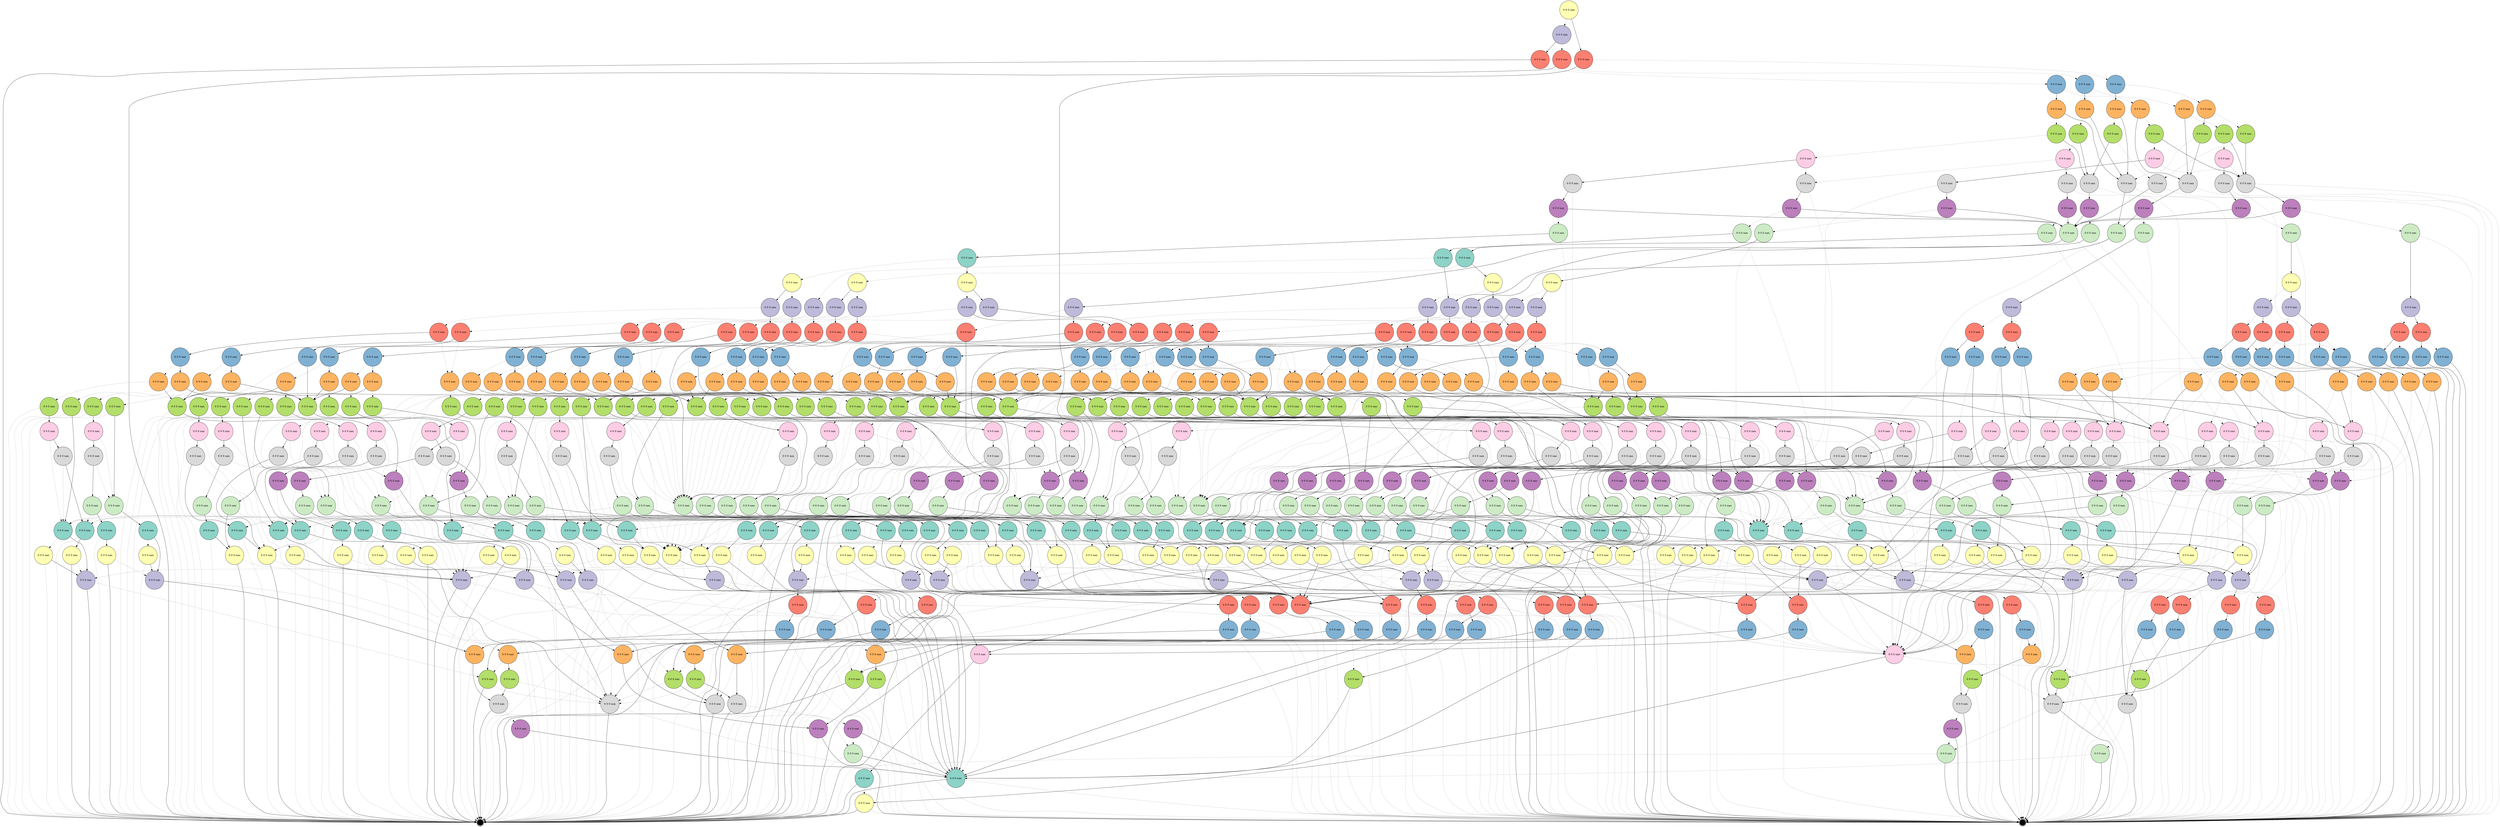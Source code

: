 digraph "" {
		node [colorscheme=set312,
		label="\N",
		shape=circle,
		style=filled
		];
{
graph [rank=same];
106524	[fillcolor=2, label="0 0 0 nan", rank=1];
}
{
graph [rank=same];
106523	[fillcolor=3, label="0 0 0 nan", rank=2];
}
{
graph [rank=same];
106230	[fillcolor=4, label="0 0 0 nan", rank=3];
105948	[fillcolor=4, label="0 0 0 nan", rank=3];
106522	[fillcolor=4, label="0 0 0 nan", rank=3];
}
{
graph [rank=same];
105947	[fillcolor=5, label="0 0 0 nan", rank=4];
106521	[fillcolor=5, label="0 0 0 nan", rank=4];
106229	[fillcolor=5, label="0 0 0 nan", rank=4];
}
{
graph [rank=same];
106177	[fillcolor=6, label="0 0 0 nan", rank=5];
106228	[fillcolor=6, label="0 0 0 nan", rank=5];
105946	[fillcolor=6, label="0 0 0 nan", rank=5];
106520	[fillcolor=6, label="0 0 0 nan", rank=5];
106457	[fillcolor=6, label="0 0 0 nan", rank=5];
105899	[fillcolor=6, label="0 0 0 nan", rank=5];
}
{
graph [rank=same];
105945	[fillcolor=7, label="0 0 0 nan", rank=6];
106519	[fillcolor=7, label="0 0 0 nan", rank=6];
105924	[fillcolor=7, label="0 0 0 nan", rank=6];
106227	[fillcolor=7, label="0 0 0 nan", rank=6];
106456	[fillcolor=7, label="0 0 0 nan", rank=6];
106176	[fillcolor=7, label="0 0 0 nan", rank=6];
105898	[fillcolor=7, label="0 0 0 nan", rank=6];
}
{
graph [rank=same];
106455	[fillcolor=8, label="0 0 0 nan", rank=7];
106175	[fillcolor=8, label="0 0 0 nan", rank=7];
106226	[fillcolor=8, label="0 0 0 nan", rank=7];
106518	[fillcolor=8, label="0 0 0 nan", rank=7];
}
{
graph [rank=same];
106165	[fillcolor=9, label="0 0 0 nan", rank=8];
106225	[fillcolor=9, label="0 0 0 nan", rank=8];
105923	[fillcolor=9, label="0 0 0 nan", rank=8];
105944	[fillcolor=9, label="0 0 0 nan", rank=8];
105896	[fillcolor=9, label="0 0 0 nan", rank=8];
106517	[fillcolor=9, label="0 0 0 nan", rank=8];
106454	[fillcolor=9, label="0 0 0 nan", rank=8];
105843	[fillcolor=9, label="0 0 0 nan", rank=8];
106174	[fillcolor=9, label="0 0 0 nan", rank=8];
105897	[fillcolor=9, label="0 0 0 nan", rank=8];
}
{
graph [rank=same];
106224	[fillcolor=10, label="0 0 0 nan", rank=9];
106453	[fillcolor=10, label="0 0 0 nan", rank=9];
105895	[fillcolor=10, label="0 0 0 nan", rank=9];
106516	[fillcolor=10, label="0 0 0 nan", rank=9];
105922	[fillcolor=10, label="0 0 0 nan", rank=9];
105943	[fillcolor=10, label="0 0 0 nan", rank=9];
106173	[fillcolor=10, label="0 0 0 nan", rank=9];
106164	[fillcolor=10, label="0 0 0 nan", rank=9];
}
{
graph [rank=same];
105842	[fillcolor=11, label="0 0 0 nan", rank=10];
106163	[fillcolor=11, label="0 0 0 nan", rank=10];
106452	[fillcolor=11, label="0 0 0 nan", rank=10];
105894	[fillcolor=11, label="0 0 0 nan", rank=10];
105921	[fillcolor=11, label="0 0 0 nan", rank=10];
106172	[fillcolor=11, label="0 0 0 nan", rank=10];
105942	[fillcolor=11, label="0 0 0 nan", rank=10];
106223	[fillcolor=11, label="0 0 0 nan", rank=10];
105855	[fillcolor=11, label="0 0 0 nan", rank=10];
106515	[fillcolor=11, label="0 0 0 nan", rank=10];
}
{
graph [rank=same];
106451	[fillcolor=1, label="0 0 0 nan", rank=11];
106162	[fillcolor=1, label="0 0 0 nan", rank=11];
106171	[fillcolor=1, label="0 0 0 nan", rank=11];
}
{
graph [rank=same];
106051	[fillcolor=2, label="0 0 0 nan", rank=12];
106450	[fillcolor=2, label="0 0 0 nan", rank=12];
106222	[fillcolor=2, label="0 0 0 nan", rank=12];
106514	[fillcolor=2, label="0 0 0 nan", rank=12];
106354	[fillcolor=2, label="0 0 0 nan", rank=12];
106161	[fillcolor=2, label="0 0 0 nan", rank=12];
}
{
graph [rank=same];
105920	[fillcolor=3, label="0 0 0 nan", rank=13];
106221	[fillcolor=3, label="0 0 0 nan", rank=13];
106011	[fillcolor=3, label="0 0 0 nan", rank=13];
106449	[fillcolor=3, label="0 0 0 nan", rank=13];
106353	[fillcolor=3, label="0 0 0 nan", rank=13];
106120	[fillcolor=3, label="0 0 0 nan", rank=13];
106309	[fillcolor=3, label="0 0 0 nan", rank=13];
106492	[fillcolor=3, label="0 0 0 nan", rank=13];
105941	[fillcolor=3, label="0 0 0 nan", rank=13];
106405	[fillcolor=3, label="0 0 0 nan", rank=13];
106160	[fillcolor=3, label="0 0 0 nan", rank=13];
106513	[fillcolor=3, label="0 0 0 nan", rank=13];
105854	[fillcolor=3, label="0 0 0 nan", rank=13];
105841	[fillcolor=3, label="0 0 0 nan", rank=13];
105893	[fillcolor=3, label="0 0 0 nan", rank=13];
106204	[fillcolor=3, label="0 0 0 nan", rank=13];
106050	[fillcolor=3, label="0 0 0 nan", rank=13];
106170	[fillcolor=3, label="0 0 0 nan", rank=13];
}
{
graph [rank=same];
106308	[fillcolor=4, label="0 0 0 nan", rank=14];
105839	[fillcolor=4, label="0 0 0 nan", rank=14];
105919	[fillcolor=4, label="0 0 0 nan", rank=14];
106104	[fillcolor=4, label="0 0 0 nan", rank=14];
106476	[fillcolor=4, label="0 0 0 nan", rank=14];
105840	[fillcolor=4, label="0 0 0 nan", rank=14];
106034	[fillcolor=4, label="0 0 0 nan", rank=14];
106192	[fillcolor=4, label="0 0 0 nan", rank=14];
105995	[fillcolor=4, label="0 0 0 nan", rank=14];
106167	[fillcolor=4, label="0 0 0 nan", rank=14];
105892	[fillcolor=4, label="0 0 0 nan", rank=14];
106352	[fillcolor=4, label="0 0 0 nan", rank=14];
106010	[fillcolor=4, label="0 0 0 nan", rank=14];
106391	[fillcolor=4, label="0 0 0 nan", rank=14];
106335	[fillcolor=4, label="0 0 0 nan", rank=14];
106289	[fillcolor=4, label="0 0 0 nan", rank=14];
106212	[fillcolor=4, label="0 0 0 nan", rank=14];
106491	[fillcolor=4, label="0 0 0 nan", rank=14];
106502	[fillcolor=4, label="0 0 0 nan", rank=14];
105940	[fillcolor=4, label="0 0 0 nan", rank=14];
106049	[fillcolor=4, label="0 0 0 nan", rank=14];
106512	[fillcolor=4, label="0 0 0 nan", rank=14];
106203	[fillcolor=4, label="0 0 0 nan", rank=14];
106220	[fillcolor=4, label="0 0 0 nan", rank=14];
106159	[fillcolor=4, label="0 0 0 nan", rank=14];
105912	[fillcolor=4, label="0 0 0 nan", rank=14];
105933	[fillcolor=4, label="0 0 0 nan", rank=14];
106431	[fillcolor=4, label="0 0 0 nan", rank=14];
106119	[fillcolor=4, label="0 0 0 nan", rank=14];
105853	[fillcolor=4, label="0 0 0 nan", rank=14];
106404	[fillcolor=4, label="0 0 0 nan", rank=14];
106144	[fillcolor=4, label="0 0 0 nan", rank=14];
106448	[fillcolor=4, label="0 0 0 nan", rank=14];
105852	[fillcolor=4, label="0 0 0 nan", rank=14];
106169	[fillcolor=4, label="0 0 0 nan", rank=14];
105881	[fillcolor=4, label="0 0 0 nan", rank=14];
}
{
graph [rank=same];
105970	[fillcolor=5, label="0 0 0 nan", rank=15];
106002	[fillcolor=5, label="0 0 0 nan", rank=15];
106400	[fillcolor=5, label="0 0 0 nan", rank=15];
106307	[fillcolor=5, label="0 0 0 nan", rank=15];
106511	[fillcolor=5, label="0 0 0 nan", rank=15];
106466	[fillcolor=5, label="0 0 0 nan", rank=15];
106166	[fillcolor=5, label="0 0 0 nan", rank=15];
106334	[fillcolor=5, label="0 0 0 nan", rank=15];
106191	[fillcolor=5, label="0 0 0 nan", rank=15];
106090	[fillcolor=5, label="0 0 0 nan", rank=15];
106211	[fillcolor=5, label="0 0 0 nan", rank=15];
106009	[fillcolor=5, label="0 0 0 nan", rank=15];
106298	[fillcolor=5, label="0 0 0 nan", rank=15];
106430	[fillcolor=5, label="0 0 0 nan", rank=15];
105905	[fillcolor=5, label="0 0 0 nan", rank=15];
106501	[fillcolor=5, label="0 0 0 nan", rank=15];
106351	[fillcolor=5, label="0 0 0 nan", rank=15];
106483	[fillcolor=5, label="0 0 0 nan", rank=15];
105994	[fillcolor=5, label="0 0 0 nan", rank=15];
106475	[fillcolor=5, label="0 0 0 nan", rank=15];
106197	[fillcolor=5, label="0 0 0 nan", rank=15];
105886	[fillcolor=5, label="0 0 0 nan", rank=15];
106033	[fillcolor=5, label="0 0 0 nan", rank=15];
106184	[fillcolor=5, label="0 0 0 nan", rank=15];
106288	[fillcolor=5, label="0 0 0 nan", rank=15];
105939	[fillcolor=5, label="0 0 0 nan", rank=15];
106143	[fillcolor=5, label="0 0 0 nan", rank=15];
105918	[fillcolor=5, label="0 0 0 nan", rank=15];
106258	[fillcolor=5, label="0 0 0 nan", rank=15];
106115	[fillcolor=5, label="0 0 0 nan", rank=15];
105911	[fillcolor=5, label="0 0 0 nan", rank=15];
106202	[fillcolor=5, label="0 0 0 nan", rank=15];
105880	[fillcolor=5, label="0 0 0 nan", rank=15];
105870	[fillcolor=5, label="0 0 0 nan", rank=15];
105891	[fillcolor=5, label="0 0 0 nan", rank=15];
105915	[fillcolor=5, label="0 0 0 nan", rank=15];
105928	[fillcolor=5, label="0 0 0 nan", rank=15];
106158	[fillcolor=5, label="0 0 0 nan", rank=15];
106490	[fillcolor=5, label="0 0 0 nan", rank=15];
106168	[fillcolor=5, label="0 0 0 nan", rank=15];
105936	[fillcolor=5, label="0 0 0 nan", rank=15];
106219	[fillcolor=5, label="0 0 0 nan", rank=15];
106382	[fillcolor=5, label="0 0 0 nan", rank=15];
105932	[fillcolor=5, label="0 0 0 nan", rank=15];
106048	[fillcolor=5, label="0 0 0 nan", rank=15];
106447	[fillcolor=5, label="0 0 0 nan", rank=15];
}
{
graph [rank=same];
106489	[fillcolor=6, label="0 0 0 nan", rank=16];
106301	[fillcolor=6, label="0 0 0 nan", rank=16];
106210	[fillcolor=6, label="0 0 0 nan", rank=16];
106206	[fillcolor=6, label="0 0 0 nan", rank=16];
106196	[fillcolor=6, label="0 0 0 nan", rank=16];
106371	[fillcolor=6, label="0 0 0 nan", rank=16];
106469	[fillcolor=6, label="0 0 0 nan", rank=16];
106465	[fillcolor=6, label="0 0 0 nan", rank=16];
106008	[fillcolor=6, label="0 0 0 nan", rank=16];
106157	[fillcolor=6, label="0 0 0 nan", rank=16];
106135	[fillcolor=6, label="0 0 0 nan", rank=16];
105984	[fillcolor=6, label="0 0 0 nan", rank=16];
106190	[fillcolor=6, label="0 0 0 nan", rank=16];
106150	[fillcolor=6, label="0 0 0 nan", rank=16];
106183	[fillcolor=6, label="0 0 0 nan", rank=16];
106500	[fillcolor=6, label="0 0 0 nan", rank=16];
106198	[fillcolor=6, label="0 0 0 nan", rank=16];
106394	[fillcolor=6, label="0 0 0 nan", rank=16];
106460	[fillcolor=6, label="0 0 0 nan", rank=16];
106403	[fillcolor=6, label="0 0 0 nan", rank=16];
106004	[fillcolor=6, label="0 0 0 nan", rank=16];
106193	[fillcolor=6, label="0 0 0 nan", rank=16];
106001	[fillcolor=6, label="0 0 0 nan", rank=16];
106495	[fillcolor=6, label="0 0 0 nan", rank=16];
106214	[fillcolor=6, label="0 0 0 nan", rank=16];
106505	[fillcolor=6, label="0 0 0 nan", rank=16];
106201	[fillcolor=6, label="0 0 0 nan", rank=16];
106114	[fillcolor=6, label="0 0 0 nan", rank=16];
105969	[fillcolor=6, label="0 0 0 nan", rank=16];
106381	[fillcolor=6, label="0 0 0 nan", rank=16];
106142	[fillcolor=6, label="0 0 0 nan", rank=16];
106040	[fillcolor=6, label="0 0 0 nan", rank=16];
106482	[fillcolor=6, label="0 0 0 nan", rank=16];
106089	[fillcolor=6, label="0 0 0 nan", rank=16];
106277	[fillcolor=6, label="0 0 0 nan", rank=16];
106333	[fillcolor=6, label="0 0 0 nan", rank=16];
106247	[fillcolor=6, label="0 0 0 nan", rank=16];
106186	[fillcolor=6, label="0 0 0 nan", rank=16];
106032	[fillcolor=6, label="0 0 0 nan", rank=16];
106292	[fillcolor=6, label="0 0 0 nan", rank=16];
106025	[fillcolor=6, label="0 0 0 nan", rank=16];
106107	[fillcolor=6, label="0 0 0 nan", rank=16];
106438	[fillcolor=6, label="0 0 0 nan", rank=16];
106257	[fillcolor=6, label="0 0 0 nan", rank=16];
106421	[fillcolor=6, label="0 0 0 nan", rank=16];
106325	[fillcolor=6, label="0 0 0 nan", rank=16];
106047	[fillcolor=6, label="0 0 0 nan", rank=16];
106287	[fillcolor=6, label="0 0 0 nan", rank=16];
106297	[fillcolor=6, label="0 0 0 nan", rank=16];
106179	[fillcolor=6, label="0 0 0 nan", rank=16];
106399	[fillcolor=6, label="0 0 0 nan", rank=16];
106429	[fillcolor=6, label="0 0 0 nan", rank=16];
105997	[fillcolor=6, label="0 0 0 nan", rank=16];
106350	[fillcolor=6, label="0 0 0 nan", rank=16];
106103	[fillcolor=6, label="0 0 0 nan", rank=16];
106474	[fillcolor=6, label="0 0 0 nan", rank=16];
106306	[fillcolor=6, label="0 0 0 nan", rank=16];
106510	[fillcolor=6, label="0 0 0 nan", rank=16];
105993	[fillcolor=6, label="0 0 0 nan", rank=16];
106118	[fillcolor=6, label="0 0 0 nan", rank=16];
105960	[fillcolor=6, label="0 0 0 nan", rank=16];
106072	[fillcolor=6, label="0 0 0 nan", rank=16];
106342	[fillcolor=6, label="0 0 0 nan", rank=16];
106218	[fillcolor=6, label="0 0 0 nan", rank=16];
106390	[fillcolor=6, label="0 0 0 nan", rank=16];
106485	[fillcolor=6, label="0 0 0 nan", rank=16];
106446	[fillcolor=6, label="0 0 0 nan", rank=16];
106478	[fillcolor=6, label="0 0 0 nan", rank=16];
}
{
graph [rank=same];
106305	[fillcolor=7, label="0 0 0 nan", rank=17];
105871	[fillcolor=7, label="0 0 0 nan", rank=17];
106141	[fillcolor=7, label="0 0 0 nan", rank=17];
106117	[fillcolor=7, label="0 0 0 nan", rank=17];
106246	[fillcolor=7, label="0 0 0 nan", rank=17];
105968	[fillcolor=7, label="0 0 0 nan", rank=17];
106256	[fillcolor=7, label="0 0 0 nan", rank=17];
106156	[fillcolor=7, label="0 0 0 nan", rank=17];
105869	[fillcolor=7, label="0 0 0 nan", rank=17];
106389	[fillcolor=7, label="0 0 0 nan", rank=17];
106437	[fillcolor=7, label="0 0 0 nan", rank=17];
106102	[fillcolor=7, label="0 0 0 nan", rank=17];
106276	[fillcolor=7, label="0 0 0 nan", rank=17];
105959	[fillcolor=7, label="0 0 0 nan", rank=17];
105882	[fillcolor=7, label="0 0 0 nan", rank=17];
106110	[fillcolor=7, label="0 0 0 nan", rank=17];
106428	[fillcolor=7, label="0 0 0 nan", rank=17];
106349	[fillcolor=7, label="0 0 0 nan", rank=17];
106393	[fillcolor=7, label="0 0 0 nan", rank=17];
106039	[fillcolor=7, label="0 0 0 nan", rank=17];
105887	[fillcolor=7, label="0 0 0 nan", rank=17];
106291	[fillcolor=7, label="0 0 0 nan", rank=17];
106324	[fillcolor=7, label="0 0 0 nan", rank=17];
106332	[fillcolor=7, label="0 0 0 nan", rank=17];
106113	[fillcolor=7, label="0 0 0 nan", rank=17];
106071	[fillcolor=7, label="0 0 0 nan", rank=17];
106370	[fillcolor=7, label="0 0 0 nan", rank=17];
105983	[fillcolor=7, label="0 0 0 nan", rank=17];
106080	[fillcolor=7, label="0 0 0 nan", rank=17];
106445	[fillcolor=7, label="0 0 0 nan", rank=17];
106116	[fillcolor=7, label="0 0 0 nan", rank=17];
105885	[fillcolor=7, label="0 0 0 nan", rank=17];
106300	[fillcolor=7, label="0 0 0 nan", rank=17];
105879	[fillcolor=7, label="0 0 0 nan", rank=17];
106003	[fillcolor=7, label="0 0 0 nan", rank=17];
105992	[fillcolor=7, label="0 0 0 nan", rank=17];
105996	[fillcolor=7, label="0 0 0 nan", rank=17];
106402	[fillcolor=7, label="0 0 0 nan", rank=17];
106296	[fillcolor=7, label="0 0 0 nan", rank=17];
106398	[fillcolor=7, label="0 0 0 nan", rank=17];
106060	[fillcolor=7, label="0 0 0 nan", rank=17];
106134	[fillcolor=7, label="0 0 0 nan", rank=17];
106380	[fillcolor=7, label="0 0 0 nan", rank=17];
106007	[fillcolor=7, label="0 0 0 nan", rank=17];
106096	[fillcolor=7, label="0 0 0 nan", rank=17];
106149	[fillcolor=7, label="0 0 0 nan", rank=17];
106088	[fillcolor=7, label="0 0 0 nan", rank=17];
105861	[fillcolor=7, label="0 0 0 nan", rank=17];
106286	[fillcolor=7, label="0 0 0 nan", rank=17];
106000	[fillcolor=7, label="0 0 0 nan", rank=17];
105890	[fillcolor=7, label="0 0 0 nan", rank=17];
106105	[fillcolor=7, label="0 0 0 nan", rank=17];
106420	[fillcolor=7, label="0 0 0 nan", rank=17];
106106	[fillcolor=7, label="0 0 0 nan", rank=17];
106046	[fillcolor=7, label="0 0 0 nan", rank=17];
106341	[fillcolor=7, label="0 0 0 nan", rank=17];
106024	[fillcolor=7, label="0 0 0 nan", rank=17];
106031	[fillcolor=7, label="0 0 0 nan", rank=17];
}
{
graph [rank=same];
106444	[fillcolor=8, label="0 0 0 nan", rank=18];
105914	[fillcolor=8, label="0 0 0 nan", rank=18];
105868	[fillcolor=8, label="0 0 0 nan", rank=18];
106427	[fillcolor=8, label="0 0 0 nan", rank=18];
105991	[fillcolor=8, label="0 0 0 nan", rank=18];
105904	[fillcolor=8, label="0 0 0 nan", rank=18];
106079	[fillcolor=8, label="0 0 0 nan", rank=18];
106464	[fillcolor=8, label="0 0 0 nan", rank=18];
106499	[fillcolor=8, label="0 0 0 nan", rank=18];
106189	[fillcolor=8, label="0 0 0 nan", rank=18];
106155	[fillcolor=8, label="0 0 0 nan", rank=18];
106209	[fillcolor=8, label="0 0 0 nan", rank=18];
106006	[fillcolor=8, label="0 0 0 nan", rank=18];
106087	[fillcolor=8, label="0 0 0 nan", rank=18];
106255	[fillcolor=8, label="0 0 0 nan", rank=18];
106304	[fillcolor=8, label="0 0 0 nan", rank=18];
105967	[fillcolor=8, label="0 0 0 nan", rank=18];
106285	[fillcolor=8, label="0 0 0 nan", rank=18];
106109	[fillcolor=8, label="0 0 0 nan", rank=18];
105927	[fillcolor=8, label="0 0 0 nan", rank=18];
106488	[fillcolor=8, label="0 0 0 nan", rank=18];
105878	[fillcolor=8, label="0 0 0 nan", rank=18];
106182	[fillcolor=8, label="0 0 0 nan", rank=18];
105884	[fillcolor=8, label="0 0 0 nan", rank=18];
106331	[fillcolor=8, label="0 0 0 nan", rank=18];
106140	[fillcolor=8, label="0 0 0 nan", rank=18];
106379	[fillcolor=8, label="0 0 0 nan", rank=18];
106112	[fillcolor=8, label="0 0 0 nan", rank=18];
105931	[fillcolor=8, label="0 0 0 nan", rank=18];
105935	[fillcolor=8, label="0 0 0 nan", rank=18];
106217	[fillcolor=8, label="0 0 0 nan", rank=18];
106481	[fillcolor=8, label="0 0 0 nan", rank=18];
106195	[fillcolor=8, label="0 0 0 nan", rank=18];
106397	[fillcolor=8, label="0 0 0 nan", rank=18];
105999	[fillcolor=8, label="0 0 0 nan", rank=18];
106348	[fillcolor=8, label="0 0 0 nan", rank=18];
106473	[fillcolor=8, label="0 0 0 nan", rank=18];
106509	[fillcolor=8, label="0 0 0 nan", rank=18];
105917	[fillcolor=8, label="0 0 0 nan", rank=18];
106030	[fillcolor=8, label="0 0 0 nan", rank=18];
105938	[fillcolor=8, label="0 0 0 nan", rank=18];
106295	[fillcolor=8, label="0 0 0 nan", rank=18];
106200	[fillcolor=8, label="0 0 0 nan", rank=18];
105889	[fillcolor=8, label="0 0 0 nan", rank=18];
105910	[fillcolor=8, label="0 0 0 nan", rank=18];
106045	[fillcolor=8, label="0 0 0 nan", rank=18];
}
{
graph [rank=same];
106498	[fillcolor=9, label="0 0 0 nan", rank=19];
106005	[fillcolor=9, label="0 0 0 nan", rank=19];
106208	[fillcolor=9, label="0 0 0 nan", rank=19];
105916	[fillcolor=9, label="0 0 0 nan", rank=19];
106188	[fillcolor=9, label="0 0 0 nan", rank=19];
106029	[fillcolor=9, label="0 0 0 nan", rank=19];
105998	[fillcolor=9, label="0 0 0 nan", rank=19];
106472	[fillcolor=9, label="0 0 0 nan", rank=19];
106463	[fillcolor=9, label="0 0 0 nan", rank=19];
106216	[fillcolor=9, label="0 0 0 nan", rank=19];
106284	[fillcolor=9, label="0 0 0 nan", rank=19];
105903	[fillcolor=9, label="0 0 0 nan", rank=19];
106396	[fillcolor=9, label="0 0 0 nan", rank=19];
105934	[fillcolor=9, label="0 0 0 nan", rank=19];
106487	[fillcolor=9, label="0 0 0 nan", rank=19];
105909	[fillcolor=9, label="0 0 0 nan", rank=19];
106108	[fillcolor=9, label="0 0 0 nan", rank=19];
105966	[fillcolor=9, label="0 0 0 nan", rank=19];
106508	[fillcolor=9, label="0 0 0 nan", rank=19];
106139	[fillcolor=9, label="0 0 0 nan", rank=19];
105883	[fillcolor=9, label="0 0 0 nan", rank=19];
105937	[fillcolor=9, label="0 0 0 nan", rank=19];
106330	[fillcolor=9, label="0 0 0 nan", rank=19];
106078	[fillcolor=9, label="0 0 0 nan", rank=19];
106378	[fillcolor=9, label="0 0 0 nan", rank=19];
106426	[fillcolor=9, label="0 0 0 nan", rank=19];
106303	[fillcolor=9, label="0 0 0 nan", rank=19];
106254	[fillcolor=9, label="0 0 0 nan", rank=19];
106044	[fillcolor=9, label="0 0 0 nan", rank=19];
105930	[fillcolor=9, label="0 0 0 nan", rank=19];
106086	[fillcolor=9, label="0 0 0 nan", rank=19];
105913	[fillcolor=9, label="0 0 0 nan", rank=19];
106181	[fillcolor=9, label="0 0 0 nan", rank=19];
106111	[fillcolor=9, label="0 0 0 nan", rank=19];
105990	[fillcolor=9, label="0 0 0 nan", rank=19];
106443	[fillcolor=9, label="0 0 0 nan", rank=19];
106194	[fillcolor=9, label="0 0 0 nan", rank=19];
106294	[fillcolor=9, label="0 0 0 nan", rank=19];
105877	[fillcolor=9, label="0 0 0 nan", rank=19];
106154	[fillcolor=9, label="0 0 0 nan", rank=19];
105888	[fillcolor=9, label="0 0 0 nan", rank=19];
105867	[fillcolor=9, label="0 0 0 nan", rank=19];
106480	[fillcolor=9, label="0 0 0 nan", rank=19];
105926	[fillcolor=9, label="0 0 0 nan", rank=19];
106347	[fillcolor=9, label="0 0 0 nan", rank=19];
106199	[fillcolor=9, label="0 0 0 nan", rank=19];
}
{
graph [rank=same];
106275	[fillcolor=10, label="0 0 0 nan", rank=20];
106369	[fillcolor=10, label="0 0 0 nan", rank=20];
106497	[fillcolor=10, label="0 0 0 nan", rank=20];
106302	[fillcolor=10, label="0 0 0 nan", rank=20];
106468	[fillcolor=10, label="0 0 0 nan", rank=20];
106442	[fillcolor=10, label="0 0 0 nan", rank=20];
106459	[fillcolor=10, label="0 0 0 nan", rank=20];
106329	[fillcolor=10, label="0 0 0 nan", rank=20];
106245	[fillcolor=10, label="0 0 0 nan", rank=20];
106283	[fillcolor=10, label="0 0 0 nan", rank=20];
106479	[fillcolor=10, label="0 0 0 nan", rank=20];
106486	[fillcolor=10, label="0 0 0 nan", rank=20];
106425	[fillcolor=10, label="0 0 0 nan", rank=20];
106462	[fillcolor=10, label="0 0 0 nan", rank=20];
106346	[fillcolor=10, label="0 0 0 nan", rank=20];
106471	[fillcolor=10, label="0 0 0 nan", rank=20];
106323	[fillcolor=10, label="0 0 0 nan", rank=20];
106388	[fillcolor=10, label="0 0 0 nan", rank=20];
106293	[fillcolor=10, label="0 0 0 nan", rank=20];
106419	[fillcolor=10, label="0 0 0 nan", rank=20];
106377	[fillcolor=10, label="0 0 0 nan", rank=20];
106392	[fillcolor=10, label="0 0 0 nan", rank=20];
106395	[fillcolor=10, label="0 0 0 nan", rank=20];
106494	[fillcolor=10, label="0 0 0 nan", rank=20];
106340	[fillcolor=10, label="0 0 0 nan", rank=20];
106477	[fillcolor=10, label="0 0 0 nan", rank=20];
106290	[fillcolor=10, label="0 0 0 nan", rank=20];
106436	[fillcolor=10, label="0 0 0 nan", rank=20];
106401	[fillcolor=10, label="0 0 0 nan", rank=20];
106253	[fillcolor=10, label="0 0 0 nan", rank=20];
106507	[fillcolor=10, label="0 0 0 nan", rank=20];
106484	[fillcolor=10, label="0 0 0 nan", rank=20];
106504	[fillcolor=10, label="0 0 0 nan", rank=20];
106299	[fillcolor=10, label="0 0 0 nan", rank=20];
}
{
graph [rank=same];
106077	[fillcolor=11, label="0 0 0 nan", rank=21];
106138	[fillcolor=11, label="0 0 0 nan", rank=21];
106274	[fillcolor=11, label="0 0 0 nan", rank=21];
106470	[fillcolor=11, label="0 0 0 nan", rank=21];
105908	[fillcolor=11, label="0 0 0 nan", rank=21];
106282	[fillcolor=11, label="0 0 0 nan", rank=21];
106205	[fillcolor=11, label="0 0 0 nan", rank=21];
105830	[fillcolor=11, label="0 0 0 nan", rank=21];
106187	[fillcolor=11, label="0 0 0 nan", rank=21];
106028	[fillcolor=11, label="0 0 0 nan", rank=21];
106215	[fillcolor=11, label="0 0 0 nan", rank=21];
105876	[fillcolor=11, label="0 0 0 nan", rank=21];
106244	[fillcolor=11, label="0 0 0 nan", rank=21];
105860	[fillcolor=11, label="0 0 0 nan", rank=21];
105902	[fillcolor=11, label="0 0 0 nan", rank=21];
106506	[fillcolor=11, label="0 0 0 nan", rank=21];
106148	[fillcolor=11, label="0 0 0 nan", rank=21];
105838	[fillcolor=11, label="0 0 0 nan", rank=21];
106252	[fillcolor=11, label="0 0 0 nan", rank=21];
106085	[fillcolor=11, label="0 0 0 nan", rank=21];
106095	[fillcolor=11, label="0 0 0 nan", rank=21];
106424	[fillcolor=11, label="0 0 0 nan", rank=21];
105866	[fillcolor=11, label="0 0 0 nan", rank=21];
106038	[fillcolor=11, label="0 0 0 nan", rank=21];
106322	[fillcolor=11, label="0 0 0 nan", rank=21];
106387	[fillcolor=11, label="0 0 0 nan", rank=21];
106339	[fillcolor=11, label="0 0 0 nan", rank=21];
106493	[fillcolor=11, label="0 0 0 nan", rank=21];
105989	[fillcolor=11, label="0 0 0 nan", rank=21];
106458	[fillcolor=11, label="0 0 0 nan", rank=21];
106070	[fillcolor=11, label="0 0 0 nan", rank=21];
106043	[fillcolor=11, label="0 0 0 nan", rank=21];
106503	[fillcolor=11, label="0 0 0 nan", rank=21];
105925	[fillcolor=11, label="0 0 0 nan", rank=21];
106059	[fillcolor=11, label="0 0 0 nan", rank=21];
106180	[fillcolor=11, label="0 0 0 nan", rank=21];
106133	[fillcolor=11, label="0 0 0 nan", rank=21];
106345	[fillcolor=11, label="0 0 0 nan", rank=21];
106441	[fillcolor=11, label="0 0 0 nan", rank=21];
106178	[fillcolor=11, label="0 0 0 nan", rank=21];
105958	[fillcolor=11, label="0 0 0 nan", rank=21];
106207	[fillcolor=11, label="0 0 0 nan", rank=21];
105929	[fillcolor=11, label="0 0 0 nan", rank=21];
106467	[fillcolor=11, label="0 0 0 nan", rank=21];
105851	[fillcolor=11, label="0 0 0 nan", rank=21];
106461	[fillcolor=11, label="0 0 0 nan", rank=21];
105982	[fillcolor=11, label="0 0 0 nan", rank=21];
106101	[fillcolor=11, label="0 0 0 nan", rank=21];
106376	[fillcolor=11, label="0 0 0 nan", rank=21];
106213	[fillcolor=11, label="0 0 0 nan", rank=21];
106418	[fillcolor=11, label="0 0 0 nan", rank=21];
106368	[fillcolor=11, label="0 0 0 nan", rank=21];
105846	[fillcolor=11, label="0 0 0 nan", rank=21];
106328	[fillcolor=11, label="0 0 0 nan", rank=21];
106496	[fillcolor=11, label="0 0 0 nan", rank=21];
106435	[fillcolor=11, label="0 0 0 nan", rank=21];
106153	[fillcolor=11, label="0 0 0 nan", rank=21];
105965	[fillcolor=11, label="0 0 0 nan", rank=21];
106023	[fillcolor=11, label="0 0 0 nan", rank=21];
106185	[fillcolor=11, label="0 0 0 nan", rank=21];
}
{
graph [rank=same];
106056	[fillcolor=1, label="0 0 0 nan", rank=22];
106251	[fillcolor=1, label="0 0 0 nan", rank=22];
106100	[fillcolor=1, label="0 0 0 nan", rank=22];
106132	[fillcolor=1, label="0 0 0 nan", rank=22];
106027	[fillcolor=1, label="0 0 0 nan", rank=22];
106375	[fillcolor=1, label="0 0 0 nan", rank=22];
106076	[fillcolor=1, label="0 0 0 nan", rank=22];
106147	[fillcolor=1, label="0 0 0 nan", rank=22];
106423	[fillcolor=1, label="0 0 0 nan", rank=22];
105986	[fillcolor=1, label="0 0 0 nan", rank=22];
106069	[fillcolor=1, label="0 0 0 nan", rank=22];
105988	[fillcolor=1, label="0 0 0 nan", rank=22];
105977	[fillcolor=1, label="0 0 0 nan", rank=22];
106440	[fillcolor=1, label="0 0 0 nan", rank=22];
106042	[fillcolor=1, label="0 0 0 nan", rank=22];
106058	[fillcolor=1, label="0 0 0 nan", rank=22];
105981	[fillcolor=1, label="0 0 0 nan", rank=22];
105857	[fillcolor=1, label="0 0 0 nan", rank=22];
105875	[fillcolor=1, label="0 0 0 nan", rank=22];
106364	[fillcolor=1, label="0 0 0 nan", rank=22];
106152	[fillcolor=1, label="0 0 0 nan", rank=22];
106417	[fillcolor=1, label="0 0 0 nan", rank=22];
105954	[fillcolor=1, label="0 0 0 nan", rank=22];
105957	[fillcolor=1, label="0 0 0 nan", rank=22];
106098	[fillcolor=1, label="0 0 0 nan", rank=22];
106240	[fillcolor=1, label="0 0 0 nan", rank=22];
106084	[fillcolor=1, label="0 0 0 nan", rank=22];
106074	[fillcolor=1, label="0 0 0 nan", rank=22];
106243	[fillcolor=1, label="0 0 0 nan", rank=22];
106092	[fillcolor=1, label="0 0 0 nan", rank=22];
105962	[fillcolor=1, label="0 0 0 nan", rank=22];
106384	[fillcolor=1, label="0 0 0 nan", rank=22];
106022	[fillcolor=1, label="0 0 0 nan", rank=22];
105873	[fillcolor=1, label="0 0 0 nan", rank=22];
106367	[fillcolor=1, label="0 0 0 nan", rank=22];
106327	[fillcolor=1, label="0 0 0 nan", rank=22];
106373	[fillcolor=1, label="0 0 0 nan", rank=22];
106082	[fillcolor=1, label="0 0 0 nan", rank=22];
105859	[fillcolor=1, label="0 0 0 nan", rank=22];
106281	[fillcolor=1, label="0 0 0 nan", rank=22];
106137	[fillcolor=1, label="0 0 0 nan", rank=22];
106279	[fillcolor=1, label="0 0 0 nan", rank=22];
106066	[fillcolor=1, label="0 0 0 nan", rank=22];
106269	[fillcolor=1, label="0 0 0 nan", rank=22];
106249	[fillcolor=1, label="0 0 0 nan", rank=22];
106338	[fillcolor=1, label="0 0 0 nan", rank=22];
106094	[fillcolor=1, label="0 0 0 nan", rank=22];
106434	[fillcolor=1, label="0 0 0 nan", rank=22];
106344	[fillcolor=1, label="0 0 0 nan", rank=22];
105863	[fillcolor=1, label="0 0 0 nan", rank=22];
105865	[fillcolor=1, label="0 0 0 nan", rank=22];
105964	[fillcolor=1, label="0 0 0 nan", rank=22];
106386	[fillcolor=1, label="0 0 0 nan", rank=22];
106273	[fillcolor=1, label="0 0 0 nan", rank=22];
106321	[fillcolor=1, label="0 0 0 nan", rank=22];
106037	[fillcolor=1, label="0 0 0 nan", rank=22];
}
{
graph [rank=same];
106272	[fillcolor=2, label="0 0 0 nan", rank=23];
106374	[fillcolor=2, label="0 0 0 nan", rank=23];
106073	[fillcolor=2, label="0 0 0 nan", rank=23];
106385	[fillcolor=2, label="0 0 0 nan", rank=23];
105836	[fillcolor=2, label="0 0 0 nan", rank=23];
106267	[fillcolor=2, label="0 0 0 nan", rank=23];
105906	[fillcolor=2, label="0 0 0 nan", rank=23];
106093	[fillcolor=2, label="0 0 0 nan", rank=23];
105961	[fillcolor=2, label="0 0 0 nan", rank=23];
106026	[fillcolor=2, label="0 0 0 nan", rank=23];
106041	[fillcolor=2, label="0 0 0 nan", rank=23];
106343	[fillcolor=2, label="0 0 0 nan", rank=23];
105900	[fillcolor=2, label="0 0 0 nan", rank=23];
106366	[fillcolor=2, label="0 0 0 nan", rank=23];
106248	[fillcolor=2, label="0 0 0 nan", rank=23];
105858	[fillcolor=2, label="0 0 0 nan", rank=23];
105907	[fillcolor=2, label="0 0 0 nan", rank=23];
106081	[fillcolor=2, label="0 0 0 nan", rank=23];
106278	[fillcolor=2, label="0 0 0 nan", rank=23];
106057	[fillcolor=2, label="0 0 0 nan", rank=23];
106099	[fillcolor=2, label="0 0 0 nan", rank=23];
106280	[fillcolor=2, label="0 0 0 nan", rank=23];
105874	[fillcolor=2, label="0 0 0 nan", rank=23];
105985	[fillcolor=2, label="0 0 0 nan", rank=23];
106242	[fillcolor=2, label="0 0 0 nan", rank=23];
106271	[fillcolor=2, label="0 0 0 nan", rank=23];
106439	[fillcolor=2, label="0 0 0 nan", rank=23];
105979	[fillcolor=2, label="0 0 0 nan", rank=23];
106091	[fillcolor=2, label="0 0 0 nan", rank=23];
105980	[fillcolor=2, label="0 0 0 nan", rank=23];
105856	[fillcolor=2, label="0 0 0 nan", rank=23];
105872	[fillcolor=2, label="0 0 0 nan", rank=23];
106326	[fillcolor=2, label="0 0 0 nan", rank=23];
106268	[fillcolor=2, label="0 0 0 nan", rank=23];
105987	[fillcolor=2, label="0 0 0 nan", rank=23];
105850	[fillcolor=2, label="0 0 0 nan", rank=23];
106065	[fillcolor=2, label="0 0 0 nan", rank=23];
105862	[fillcolor=2, label="0 0 0 nan", rank=23];
105849	[fillcolor=2, label="0 0 0 nan", rank=23];
106363	[fillcolor=2, label="0 0 0 nan", rank=23];
106068	[fillcolor=2, label="0 0 0 nan", rank=23];
106036	[fillcolor=2, label="0 0 0 nan", rank=23];
106131	[fillcolor=2, label="0 0 0 nan", rank=23];
105956	[fillcolor=2, label="0 0 0 nan", rank=23];
106433	[fillcolor=2, label="0 0 0 nan", rank=23];
105837	[fillcolor=2, label="0 0 0 nan", rank=23];
106383	[fillcolor=2, label="0 0 0 nan", rank=23];
105864	[fillcolor=2, label="0 0 0 nan", rank=23];
106075	[fillcolor=2, label="0 0 0 nan", rank=23];
106320	[fillcolor=2, label="0 0 0 nan", rank=23];
105963	[fillcolor=2, label="0 0 0 nan", rank=23];
106372	[fillcolor=2, label="0 0 0 nan", rank=23];
106151	[fillcolor=2, label="0 0 0 nan", rank=23];
106021	[fillcolor=2, label="0 0 0 nan", rank=23];
105901	[fillcolor=2, label="0 0 0 nan", rank=23];
106055	[fillcolor=2, label="0 0 0 nan", rank=23];
106083	[fillcolor=2, label="0 0 0 nan", rank=23];
106416	[fillcolor=2, label="0 0 0 nan", rank=23];
106250	[fillcolor=2, label="0 0 0 nan", rank=23];
105975	[fillcolor=2, label="0 0 0 nan", rank=23];
106337	[fillcolor=2, label="0 0 0 nan", rank=23];
106239	[fillcolor=2, label="0 0 0 nan", rank=23];
105953	[fillcolor=2, label="0 0 0 nan", rank=23];
105976	[fillcolor=2, label="0 0 0 nan", rank=23];
106097	[fillcolor=2, label="0 0 0 nan", rank=23];
106422	[fillcolor=2, label="0 0 0 nan", rank=23];
106136	[fillcolor=2, label="0 0 0 nan", rank=23];
106146	[fillcolor=2, label="0 0 0 nan", rank=23];
}
{
graph [rank=same];
105952	[fillcolor=3, label="0 0 0 nan", rank=24];
106064	[fillcolor=3, label="0 0 0 nan", rank=24];
106415	[fillcolor=3, label="0 0 0 nan", rank=24];
105974	[fillcolor=3, label="0 0 0 nan", rank=24];
106241	[fillcolor=3, label="0 0 0 nan", rank=24];
106067	[fillcolor=3, label="0 0 0 nan", rank=24];
106035	[fillcolor=3, label="0 0 0 nan", rank=24];
106020	[fillcolor=3, label="0 0 0 nan", rank=24];
106266	[fillcolor=3, label="0 0 0 nan", rank=24];
106238	[fillcolor=3, label="0 0 0 nan", rank=24];
105978	[fillcolor=3, label="0 0 0 nan", rank=24];
105955	[fillcolor=3, label="0 0 0 nan", rank=24];
106362	[fillcolor=3, label="0 0 0 nan", rank=24];
106270	[fillcolor=3, label="0 0 0 nan", rank=24];
106145	[fillcolor=3, label="0 0 0 nan", rank=24];
106319	[fillcolor=3, label="0 0 0 nan", rank=24];
106336	[fillcolor=3, label="0 0 0 nan", rank=24];
106365	[fillcolor=3, label="0 0 0 nan", rank=24];
106432	[fillcolor=3, label="0 0 0 nan", rank=24];
106130	[fillcolor=3, label="0 0 0 nan", rank=24];
}
{
graph [rank=same];
106237	[fillcolor=4, label="0 0 0 nan", rank=25];
106125	[fillcolor=4, label="0 0 0 nan", rank=25];
105951	[fillcolor=4, label="0 0 0 nan", rank=25];
106318	[fillcolor=4, label="0 0 0 nan", rank=25];
106361	[fillcolor=4, label="0 0 0 nan", rank=25];
106262	[fillcolor=4, label="0 0 0 nan", rank=25];
106019	[fillcolor=4, label="0 0 0 nan", rank=25];
106265	[fillcolor=4, label="0 0 0 nan", rank=25];
106054	[fillcolor=4, label="0 0 0 nan", rank=25];
106063	[fillcolor=4, label="0 0 0 nan", rank=25];
105845	[fillcolor=4, label="0 0 0 nan", rank=25];
106358	[fillcolor=4, label="0 0 0 nan", rank=25];
105973	[fillcolor=4, label="0 0 0 nan", rank=25];
106410	[fillcolor=4, label="0 0 0 nan", rank=25];
105848	[fillcolor=4, label="0 0 0 nan", rank=25];
105835	[fillcolor=4, label="0 0 0 nan", rank=25];
106414	[fillcolor=4, label="0 0 0 nan", rank=25];
106015	[fillcolor=4, label="0 0 0 nan", rank=25];
106129	[fillcolor=4, label="0 0 0 nan", rank=25];
106314	[fillcolor=4, label="0 0 0 nan", rank=25];
106234	[fillcolor=4, label="0 0 0 nan", rank=25];
105829	[fillcolor=4, label="0 0 0 nan", rank=25];
}
{
graph [rank=same];
106233	[fillcolor=5, label="0 0 0 nan", rank=26];
106264	[fillcolor=5, label="0 0 0 nan", rank=26];
106236	[fillcolor=5, label="0 0 0 nan", rank=26];
105972	[fillcolor=5, label="0 0 0 nan", rank=26];
106124	[fillcolor=5, label="0 0 0 nan", rank=26];
106360	[fillcolor=5, label="0 0 0 nan", rank=26];
106014	[fillcolor=5, label="0 0 0 nan", rank=26];
105950	[fillcolor=5, label="0 0 0 nan", rank=26];
105847	[fillcolor=5, label="0 0 0 nan", rank=26];
105834	[fillcolor=5, label="0 0 0 nan", rank=26];
106062	[fillcolor=5, label="0 0 0 nan", rank=26];
106053	[fillcolor=5, label="0 0 0 nan", rank=26];
106128	[fillcolor=5, label="0 0 0 nan", rank=26];
106357	[fillcolor=5, label="0 0 0 nan", rank=26];
106018	[fillcolor=5, label="0 0 0 nan", rank=26];
106261	[fillcolor=5, label="0 0 0 nan", rank=26];
106317	[fillcolor=5, label="0 0 0 nan", rank=26];
106313	[fillcolor=5, label="0 0 0 nan", rank=26];
106409	[fillcolor=5, label="0 0 0 nan", rank=26];
106413	[fillcolor=5, label="0 0 0 nan", rank=26];
105844	[fillcolor=5, label="0 0 0 nan", rank=26];
105828	[fillcolor=5, label="0 0 0 nan", rank=26];
}
{
graph [rank=same];
106412	[fillcolor=6, label="0 0 0 nan", rank=27];
106408	[fillcolor=6, label="0 0 0 nan", rank=27];
106127	[fillcolor=6, label="0 0 0 nan", rank=27];
106316	[fillcolor=6, label="0 0 0 nan", rank=27];
106312	[fillcolor=6, label="0 0 0 nan", rank=27];
106017	[fillcolor=6, label="0 0 0 nan", rank=27];
106013	[fillcolor=6, label="0 0 0 nan", rank=27];
106123	[fillcolor=6, label="0 0 0 nan", rank=27];
}
{
graph [rank=same];
105971	[fillcolor=7, label="0 0 0 nan", rank=28];
106061	[fillcolor=7, label="0 0 0 nan", rank=28];
106235	[fillcolor=7, label="0 0 0 nan", rank=28];
106126	[fillcolor=7, label="0 0 0 nan", rank=28];
106016	[fillcolor=7, label="0 0 0 nan", rank=28];
106315	[fillcolor=7, label="0 0 0 nan", rank=28];
106263	[fillcolor=7, label="0 0 0 nan", rank=28];
105949	[fillcolor=7, label="0 0 0 nan", rank=28];
106359	[fillcolor=7, label="0 0 0 nan", rank=28];
106411	[fillcolor=7, label="0 0 0 nan", rank=28];
}
{
graph [rank=same];
105833	[fillcolor=8, label="0 0 0 nan", rank=29];
105827	[fillcolor=8, label="0 0 0 nan", rank=29];
}
{
graph [rank=same];
106260	[fillcolor=9, label="0 0 0 nan", rank=30];
106311	[fillcolor=9, label="0 0 0 nan", rank=30];
106122	[fillcolor=9, label="0 0 0 nan", rank=30];
106356	[fillcolor=9, label="0 0 0 nan", rank=30];
106052	[fillcolor=9, label="0 0 0 nan", rank=30];
106407	[fillcolor=9, label="0 0 0 nan", rank=30];
106232	[fillcolor=9, label="0 0 0 nan", rank=30];
}
{
graph [rank=same];
106012	[fillcolor=10, label="0 0 0 nan", rank=31];
106406	[fillcolor=10, label="0 0 0 nan", rank=31];
106121	[fillcolor=10, label="0 0 0 nan", rank=31];
106310	[fillcolor=10, label="0 0 0 nan", rank=31];
}
{
graph [rank=same];
106355	[fillcolor=11, label="0 0 0 nan", rank=32];
106231	[fillcolor=11, label="0 0 0 nan", rank=32];
106259	[fillcolor=11, label="0 0 0 nan", rank=32];
}
{
graph [rank=same];
105831	[fillcolor=1, label="0 0 0 nan", rank=33];
105832	[fillcolor=1, label="0 0 0 nan", rank=33];
}
{
graph [rank=same];
105826	[fillcolor=2, label="0 0 0 nan", rank=34];
}
0	 [fillcolor=White, label=F, rank=None, shape=doublecircle];
1	 [fillcolor=White, label=T, rank=None, shape=doublecircle];
105881 -> 105880 		[style=dotted];
105881 -> 105870
106447 -> 106446 		[style=dotted];
106447 -> 106438
106045 -> 106038 		[style=dotted];
106045 -> 106044
106185 -> 105979 		[style=dotted];
106185 -> 105975
106023 -> 105957 		[style=dotted];
106023 -> 106022
106171 -> 106170 		[style=dotted];
106171 -> 105893
105910 -> 105827 		[style=dotted];
105910 -> 105909
106299 -> 105859 		[style=dotted];
106299 -> 106273
106130 -> 106129 		[style=dotted];
106130 -> 106125
105828 -> 105827 		[style=dotted];
105828 -> 1
106199 -> 105979 		[style=dotted];
106199 -> 105987
106169 -> 106116 		[style=dotted];
106169 -> 106168
105897 -> 0 		[style=dotted];
105897 -> 105855
105965 -> 105964 		[style=dotted];
105965 -> 105962
106524 -> 106523 		[style=dotted];
106524 -> 105948
106048 -> 106047 		[style=dotted];
106048 -> 106040
106031 -> 105846 		[style=dotted];
106031 -> 106030
106037 -> 106036 		[style=dotted];
106037 -> 106035
105898 -> 105897 		[style=dotted];
105898 -> 105896
106347 -> 106340 		[style=dotted];
106347 -> 106346
105844 -> 0 		[style=dotted];
105844 -> 1
106432 -> 106412 		[style=dotted];
106432 -> 106408
106229 -> 106228 		[style=dotted];
106229 -> 106177
106153 -> 106084 		[style=dotted];
106153 -> 106152
106413 -> 0 		[style=dotted];
106413 -> 106412
106146 -> 1 		[style=dotted];
106146 -> 106145
106136 -> 106130 		[style=dotted];
106136 -> 105845
106024 -> 105846 		[style=dotted];
106024 -> 106023
106435 -> 106367 		[style=dotted];
106435 -> 106434
106341 -> 1 		[style=dotted];
106341 -> 106340
106046 -> 1 		[style=dotted];
106046 -> 106045
106504 -> 0 		[style=dotted];
106504 -> 106503
106496 -> 106250 		[style=dotted];
106496 -> 106326
106422 -> 106415 		[style=dotted];
106422 -> 105845
106106 -> 1 		[style=dotted];
106106 -> 106069
106321 -> 106320 		[style=dotted];
106321 -> 106319
105852 -> 105851 		[style=dotted];
105852 -> 105846
106097 -> 106064 		[style=dotted];
106097 -> 105848
106164 -> 106163 		[style=dotted];
106164 -> 105855
105932 -> 105931 		[style=dotted];
105932 -> 0
105976 -> 105845 		[style=dotted];
105976 -> 105974
105926 -> 0 		[style=dotted];
105926 -> 105925
106484 -> 0 		[style=dotted];
106484 -> 106271
105953 -> 105845 		[style=dotted];
105953 -> 105952
106507 -> 105864 		[style=dotted];
106507 -> 106506
106273 -> 106272 		[style=dotted];
106273 -> 106271
106173 -> 106172 		[style=dotted];
106173 -> 105855
106480 -> 106477 		[style=dotted];
106480 -> 106479
106239 -> 105845 		[style=dotted];
106239 -> 106238
105867 -> 105860 		[style=dotted];
105867 -> 105866
105889 -> 105859 		[style=dotted];
105889 -> 105888
106365 -> 106359 		[style=dotted];
106365 -> 106356
106337 -> 1 		[style=dotted];
106337 -> 106336
106161 -> 106160 		[style=dotted];
106161 -> 106120
106448 -> 106403 		[style=dotted];
106448 -> 106447
105888 -> 105859 		[style=dotted];
105888 -> 105875
106144 -> 106103 		[style=dotted];
106144 -> 106143
106386 -> 105850 		[style=dotted];
106386 -> 106385
106328 -> 106251 		[style=dotted];
106328 -> 106327
106200 -> 105979 		[style=dotted];
106200 -> 106199
106478 -> 106477 		[style=dotted];
106478 -> 0
106411 -> 106052 		[style=dotted];
106411 -> 106407
106409 -> 0 		[style=dotted];
106409 -> 106408
106154 -> 106148 		[style=dotted];
106154 -> 106153
106295 -> 106290 		[style=dotted];
106295 -> 106294
106253 -> 105866 		[style=dotted];
106253 -> 106252
106401 -> 106094 		[style=dotted];
106401 -> 106386
105975 -> 105952 		[style=dotted];
105975 -> 105974
106446 -> 106445 		[style=dotted];
106446 -> 106110
106420 -> 105846 		[style=dotted];
106420 -> 106419
106485 -> 106484 		[style=dotted];
106485 -> 0
105964 -> 1 		[style=dotted];
105964 -> 105963
105938 -> 0 		[style=dotted];
105938 -> 105937
105877 -> 105860 		[style=dotted];
105877 -> 105876
106030 -> 106023 		[style=dotted];
106030 -> 106029
106250 -> 106241 		[style=dotted];
106250 -> 1
105829 -> 105827 		[style=dotted];
105829 -> 105828
106105 -> 1 		[style=dotted];
106105 -> 106058
106170 -> 106169 		[style=dotted];
106170 -> 106167
106416 -> 105845 		[style=dotted];
106416 -> 106415
106313 -> 0 		[style=dotted];
106313 -> 106312
106083 -> 106067 		[style=dotted];
106083 -> 1
106055 -> 105845 		[style=dotted];
106055 -> 106054
105901 -> 105827 		[style=dotted];
105901 -> 1
106390 -> 106389 		[style=dotted];
106390 -> 106096
106317 -> 0 		[style=dotted];
106317 -> 106316
106234 -> 0 		[style=dotted];
106234 -> 106233
106382 -> 106381 		[style=dotted];
106382 -> 106371
105890 -> 105850 		[style=dotted];
105890 -> 105889
106219 -> 106218 		[style=dotted];
106219 -> 106214
106021 -> 105845 		[style=dotted];
106021 -> 106020
105865 -> 1 		[style=dotted];
105865 -> 105864
106354 -> 106353 		[style=dotted];
106354 -> 106309
106218 -> 106217 		[style=dotted];
106218 -> 105935
106314 -> 0 		[style=dotted];
106314 -> 106313
106359 -> 106052 		[style=dotted];
106359 -> 106356
106294 -> 106290 		[style=dotted];
106294 -> 106293
106515 -> 0 		[style=dotted];
106515 -> 106514
106436 -> 106058 		[style=dotted];
106436 -> 106435
105863 -> 105845 		[style=dotted];
105863 -> 105862
105846 -> 1 		[style=dotted];
105846 -> 105845
106336 -> 106316 		[style=dotted];
106336 -> 106312
106290 -> 105859 		[style=dotted];
106290 -> 106243
106129 -> 0 		[style=dotted];
106129 -> 106128
106000 -> 1 		[style=dotted];
106000 -> 105999
105936 -> 105935 		[style=dotted];
105936 -> 0
106477 -> 0 		[style=dotted];
106477 -> 106241
106286 -> 105851 		[style=dotted];
106286 -> 106285
105855 -> 0 		[style=dotted];
105855 -> 105854
105917 -> 105827 		[style=dotted];
105917 -> 105916
106168 -> 106110 		[style=dotted];
106168 -> 106105
106368 -> 106367 		[style=dotted];
106368 -> 106364
106232 -> 106231 		[style=dotted];
106232 -> 0
106194 -> 105955 		[style=dotted];
106194 -> 105963
106123 -> 1 		[style=dotted];
106123 -> 106122
105949 -> 0 		[style=dotted];
105949 -> 1
106518 -> 105944 		[style=dotted];
106518 -> 106517
106261 -> 0 		[style=dotted];
106261 -> 106260
106418 -> 106367 		[style=dotted];
106418 -> 106417
106342 -> 106341 		[style=dotted];
106342 -> 105882
106018 -> 0 		[style=dotted];
106018 -> 106017
106151 -> 106145 		[style=dotted];
106151 -> 1
106372 -> 106362 		[style=dotted];
106372 -> 105845
106344 -> 1 		[style=dotted];
106344 -> 106343
106443 -> 106436 		[style=dotted];
106443 -> 106442
106434 -> 106433 		[style=dotted];
106434 -> 106432
106404 -> 106403 		[style=dotted];
106404 -> 106400
106213 -> 105955 		[style=dotted];
106213 -> 106035
105861 -> 105846 		[style=dotted];
105861 -> 105860
105853 -> 105850 		[style=dotted];
105853 -> 1
106072 -> 106071 		[style=dotted];
106072 -> 106060
105960 -> 105959 		[style=dotted];
105960 -> 105861
106088 -> 105846 		[style=dotted];
106088 -> 106087
106490 -> 106489 		[style=dotted];
106490 -> 106485
106376 -> 106375 		[style=dotted];
106376 -> 106373
106158 -> 106157 		[style=dotted];
106158 -> 106150
106319 -> 106318 		[style=dotted];
106319 -> 106314
105928 -> 105927 		[style=dotted];
105928 -> 0
106223 -> 0 		[style=dotted];
106223 -> 106222
106118 -> 106117 		[style=dotted];
106118 -> 106116
106101 -> 106100 		[style=dotted];
106101 -> 106098
105993 -> 105992 		[style=dotted];
105993 -> 105879
106509 -> 106504 		[style=dotted];
106509 -> 106508
106094 -> 105850 		[style=dotted];
106094 -> 106093
105963 -> 105955 		[style=dotted];
105963 -> 1
106149 -> 1 		[style=dotted];
106149 -> 106148
106473 -> 106468 		[style=dotted];
106473 -> 106472
106340 -> 105859 		[style=dotted];
106340 -> 106339
106338 -> 106337 		[style=dotted];
106338 -> 106336
106348 -> 106340 		[style=dotted];
106348 -> 106347
105990 -> 105982 		[style=dotted];
105990 -> 105989
106510 -> 106509 		[style=dotted];
106510 -> 105935
106357 -> 0 		[style=dotted];
106357 -> 106356
105982 -> 105981 		[style=dotted];
105982 -> 105977
105915 -> 105914 		[style=dotted];
105915 -> 105827
106259 -> 105832 		[style=dotted];
106259 -> 0
106050 -> 106049 		[style=dotted];
106050 -> 106034
106514 -> 106513 		[style=dotted];
106514 -> 106492
106111 -> 106069 		[style=dotted];
106111 -> 106084
105999 -> 105957 		[style=dotted];
105999 -> 105998
106461 -> 106250 		[style=dotted];
106461 -> 106248
106119 -> 106118 		[style=dotted];
106119 -> 106115
106096 -> 105851 		[style=dotted];
106096 -> 106095
106431 -> 106390 		[style=dotted];
106431 -> 106430
106306 -> 106305 		[style=dotted];
106306 -> 105890
106007 -> 105850 		[style=dotted];
106007 -> 106006
106181 -> 106178 		[style=dotted];
106181 -> 106180
105913 -> 105827 		[style=dotted];
105913 -> 105901
106380 -> 105846 		[style=dotted];
106380 -> 106379
106474 -> 106473 		[style=dotted];
106474 -> 105931
106263 -> 0 		[style=dotted];
106263 -> 106260
106320 -> 105845 		[style=dotted];
106320 -> 106319
106103 -> 106102 		[style=dotted];
106103 -> 106096
105891 -> 105890 		[style=dotted];
105891 -> 105887
106226 -> 105944 		[style=dotted];
106226 -> 106225
106134 -> 105846 		[style=dotted];
106134 -> 106133
106249 -> 105845 		[style=dotted];
106249 -> 106248
106086 -> 106070 		[style=dotted];
106086 -> 106085
105870 -> 105869 		[style=dotted];
105870 -> 105861
105851 -> 105850 		[style=dotted];
105851 -> 105849
106397 -> 106392 		[style=dotted];
106397 -> 106396
105933 -> 105932 		[style=dotted];
105933 -> 105928
106350 -> 106349 		[style=dotted];
106350 -> 105885
106060 -> 105846 		[style=dotted];
106060 -> 106059
106162 -> 106161 		[style=dotted];
106162 -> 106051
105997 -> 105996 		[style=dotted];
105997 -> 105882
105942 -> 0 		[style=dotted];
105942 -> 105941
106204 -> 106203 		[style=dotted];
106204 -> 106192
106195 -> 105955 		[style=dotted];
106195 -> 106194
106075 -> 106052 		[style=dotted];
106075 -> 1
106231 -> 1 		[style=dotted];
106231 -> 0
106128 -> 0 		[style=dotted];
106128 -> 106127
106053 -> 0 		[style=dotted];
106053 -> 106052
105880 -> 105879 		[style=dotted];
105880 -> 105871
106481 -> 106477 		[style=dotted];
106481 -> 106480
106062 -> 0 		[style=dotted];
106062 -> 106061
106202 -> 106201 		[style=dotted];
106202 -> 106198
105864 -> 0 		[style=dotted];
105864 -> 1
105893 -> 105892 		[style=dotted];
105893 -> 105881
106383 -> 106362 		[style=dotted];
106383 -> 105848
106269 -> 106268 		[style=dotted];
106269 -> 106267
106066 -> 106065 		[style=dotted];
106066 -> 106064
106398 -> 1 		[style=dotted];
106398 -> 106397
105834 -> 105827 		[style=dotted];
105834 -> 105833
105832 -> 0 		[style=dotted];
105832 -> 1
106429 -> 106428 		[style=dotted];
106429 -> 106080
106279 -> 105849 		[style=dotted];
106279 -> 106278
106137 -> 105845 		[style=dotted];
106137 -> 106136
105911 -> 105910 		[style=dotted];
105911 -> 105827
106296 -> 1 		[style=dotted];
106296 -> 106295
106217 -> 106213 		[style=dotted];
106217 -> 106216
106399 -> 106398 		[style=dotted];
106399 -> 106110
105930 -> 0 		[style=dotted];
105930 -> 105929
105841 -> 105840 		[style=dotted];
105841 -> 105839
106044 -> 106038 		[style=dotted];
106044 -> 106043
106254 -> 106245 		[style=dotted];
106254 -> 106253
106179 -> 106178 		[style=dotted];
106179 -> 0
106297 -> 106296 		[style=dotted];
106297 -> 105885
105943 -> 105942 		[style=dotted];
105943 -> 105855
105826 -> 0 		[style=dotted];
105826 -> 1
106303 -> 106299 		[style=dotted];
106303 -> 106302
106172 -> 0 		[style=dotted];
106172 -> 106171
106467 -> 106271 		[style=dotted];
106467 -> 106267
106281 -> 105850 		[style=dotted];
106281 -> 106280
105935 -> 0 		[style=dotted];
105935 -> 105934
106287 -> 106286 		[style=dotted];
106287 -> 105879
105929 -> 105874 		[style=dotted];
105929 -> 105872
106207 -> 105963 		[style=dotted];
106207 -> 106026
105837 -> 1 		[style=dotted];
105837 -> 105833
106013 -> 1 		[style=dotted];
106013 -> 106012
105958 -> 105957 		[style=dotted];
105958 -> 105954
105859 -> 105858 		[style=dotted];
105859 -> 0
105847 -> 0 		[style=dotted];
105847 -> 105832
106402 -> 105850 		[style=dotted];
106402 -> 106401
105899 -> 105898 		[style=dotted];
105899 -> 105843
106433 -> 1 		[style=dotted];
106433 -> 106432
106082 -> 105845 		[style=dotted];
106082 -> 106081
106115 -> 106114 		[style=dotted];
106115 -> 106107
106145 -> 106127 		[style=dotted];
106145 -> 106123
105956 -> 1 		[style=dotted];
105956 -> 105955
105996 -> 1 		[style=dotted];
105996 -> 105957
105931 -> 0 		[style=dotted];
105931 -> 105930
106426 -> 106419 		[style=dotted];
106426 -> 106425
106378 -> 106369 		[style=dotted];
106378 -> 106377
106494 -> 0 		[style=dotted];
106494 -> 106493
106373 -> 105845 		[style=dotted];
106373 -> 106372
106047 -> 106046 		[style=dotted];
106047 -> 105885
106174 -> 0 		[style=dotted];
106174 -> 106173
106407 -> 106406 		[style=dotted];
106407 -> 1
106310 -> 106231 		[style=dotted];
106310 -> 0
106270 -> 106263 		[style=dotted];
106270 -> 106260
106327 -> 105845 		[style=dotted];
106327 -> 106326
106325 -> 106324 		[style=dotted];
106325 -> 105861
106258 -> 106257 		[style=dotted];
106258 -> 106247
106131 -> 105845 		[style=dotted];
106131 -> 106130
106112 -> 106069 		[style=dotted];
106112 -> 106111
106178 -> 105955 		[style=dotted];
106178 -> 105952
106015 -> 0 		[style=dotted];
106015 -> 106014
105854 -> 105853 		[style=dotted];
105854 -> 105852
106379 -> 106369 		[style=dotted];
106379 -> 106378
105918 -> 105917 		[style=dotted];
105918 -> 105827
105912 -> 105911 		[style=dotted];
105912 -> 105905
106421 -> 106420 		[style=dotted];
106421 -> 106060
105843 -> 0 		[style=dotted];
105843 -> 105842
106140 -> 106133 		[style=dotted];
106140 -> 106139
106257 -> 106256 		[style=dotted];
106257 -> 105869
106438 -> 106437 		[style=dotted];
106438 -> 106105
106175 -> 106174 		[style=dotted];
106175 -> 106165
105992 -> 105851 		[style=dotted];
105992 -> 105991
106315 -> 0 		[style=dotted];
106315 -> 106311
106016 -> 0 		[style=dotted];
106016 -> 106012
106003 -> 105850 		[style=dotted];
106003 -> 105981
106513 -> 106512 		[style=dotted];
106513 -> 106502
106331 -> 106323 		[style=dotted];
106331 -> 106330
106036 -> 1 		[style=dotted];
106036 -> 106035
106176 -> 106175 		[style=dotted];
106176 -> 105896
106068 -> 1 		[style=dotted];
106068 -> 106067
106143 -> 106142 		[style=dotted];
106143 -> 106135
106367 -> 106366 		[style=dotted];
106367 -> 106365
106363 -> 105845 		[style=dotted];
106363 -> 106362
106159 -> 106118 		[style=dotted];
106159 -> 106158
105849 -> 105845 		[style=dotted];
105849 -> 105848
105873 -> 105849 		[style=dotted];
105873 -> 105872
105950 -> 0 		[style=dotted];
105950 -> 105949
105862 -> 0 		[style=dotted];
105862 -> 105845
106160 -> 106159 		[style=dotted];
106160 -> 106144
106107 -> 106106 		[style=dotted];
106107 -> 106105
106025 -> 106024 		[style=dotted];
106025 -> 105861
106078 -> 106059 		[style=dotted];
106078 -> 106077
106292 -> 106291 		[style=dotted];
106292 -> 105882
106441 -> 106375 		[style=dotted];
106441 -> 106440
106065 -> 105845 		[style=dotted];
106065 -> 106064
106456 -> 106455 		[style=dotted];
106456 -> 105896
106032 -> 106031 		[style=dotted];
106032 -> 105869
106405 -> 106404 		[style=dotted];
106405 -> 106391
106330 -> 106323 		[style=dotted];
106330 -> 106329
105884 -> 105859 		[style=dotted];
105884 -> 105883
106345 -> 106251 		[style=dotted];
106345 -> 106344
106414 -> 0 		[style=dotted];
106414 -> 106413
105835 -> 105827 		[style=dotted];
105835 -> 105834
106457 -> 106456 		[style=dotted];
106457 -> 105843
105937 -> 0 		[style=dotted];
105937 -> 105874
106133 -> 106069 		[style=dotted];
106133 -> 106132
105848 -> 0 		[style=dotted];
105848 -> 105847
106180 -> 105963 		[style=dotted];
106180 -> 105961
106182 -> 106178 		[style=dotted];
106182 -> 106181
105850 -> 1 		[style=dotted];
105850 -> 105832
106395 -> 106076 		[style=dotted];
106395 -> 106375
106220 -> 106202 		[style=dotted];
106220 -> 106219
105941 -> 105940 		[style=dotted];
105941 -> 105933
106392 -> 106058 		[style=dotted];
106392 -> 106367
105921 -> 105827 		[style=dotted];
105921 -> 105920
105883 -> 105859 		[style=dotted];
105883 -> 105865
106492 -> 106491 		[style=dotted];
106492 -> 106476
106014 -> 0 		[style=dotted];
106014 -> 106013
106377 -> 106077 		[style=dotted];
106377 -> 106376
105879 -> 105851 		[style=dotted];
105879 -> 105878
106300 -> 105850 		[style=dotted];
106300 -> 106299
105939 -> 105938 		[style=dotted];
105939 -> 0
105885 -> 1 		[style=dotted];
105885 -> 105884
106059 -> 106058 		[style=dotted];
106059 -> 106056
106203 -> 106202 		[style=dotted];
106203 -> 106197
106022 -> 106021 		[style=dotted];
106022 -> 106020
106186 -> 106185 		[style=dotted];
106186 -> 0
106116 -> 105850 		[style=dotted];
106116 -> 106094
105925 -> 105864 		[style=dotted];
105925 -> 105862
106247 -> 106246 		[style=dotted];
106247 -> 105861
106512 -> 106490 		[style=dotted];
106512 -> 106511
106052 -> 105832 		[style=dotted];
106052 -> 1
105878 -> 105860 		[style=dotted];
105878 -> 105877
106445 -> 1 		[style=dotted];
106445 -> 106444
106080 -> 105846 		[style=dotted];
106080 -> 106079
106454 -> 0 		[style=dotted];
106454 -> 106453
106049 -> 106009 		[style=dotted];
106049 -> 106048
105940 -> 105939 		[style=dotted];
105940 -> 105936
106333 -> 106332 		[style=dotted];
106333 -> 105869
106139 -> 106133 		[style=dotted];
106139 -> 106138
105987 -> 105955 		[style=dotted];
105987 -> 105832
106502 -> 106475 		[style=dotted];
106502 -> 106501
106288 -> 106287 		[style=dotted];
106288 -> 106277
106277 -> 106276 		[style=dotted];
106277 -> 105871
106089 -> 106088 		[style=dotted];
106089 -> 106080
106482 -> 106481 		[style=dotted];
106482 -> 105935
106419 -> 106059 		[style=dotted];
106419 -> 106418
106268 -> 105845 		[style=dotted];
106268 -> 106266
106326 -> 106319 		[style=dotted];
106326 -> 105845
105872 -> 0 		[style=dotted];
105872 -> 105848
106491 -> 106490 		[style=dotted];
106491 -> 106483
106503 -> 106241 		[style=dotted];
106503 -> 106336
106384 -> 105849 		[style=dotted];
106384 -> 106383
106043 -> 105964 		[style=dotted];
106043 -> 106042
105962 -> 105845 		[style=dotted];
105962 -> 105961
106293 -> 105865 		[style=dotted];
106293 -> 106251
106410 -> 0 		[style=dotted];
106410 -> 106409
106517 -> 0 		[style=dotted];
106517 -> 106516
106040 -> 106039 		[style=dotted];
106040 -> 105882
106388 -> 106095 		[style=dotted];
106388 -> 106387
105983 -> 105851 		[style=dotted];
105983 -> 105982
106142 -> 106141 		[style=dotted];
106142 -> 106080
106370 -> 105846 		[style=dotted];
106370 -> 106369
106184 -> 106183 		[style=dotted];
106184 -> 106179
106488 -> 106484 		[style=dotted];
106488 -> 106487
106071 -> 105846 		[style=dotted];
106071 -> 106070
105856 -> 105845 		[style=dotted];
105856 -> 0
106508 -> 106504 		[style=dotted];
106508 -> 106507
106212 -> 106191 		[style=dotted];
106212 -> 106211
106070 -> 106069 		[style=dotted];
106070 -> 106066
106222 -> 106221 		[style=dotted];
106222 -> 106204
106121 -> 1 		[style=dotted];
106121 -> 105832
106455 -> 106174 		[style=dotted];
106455 -> 106454
106092 -> 105849 		[style=dotted];
106092 -> 106091
105980 -> 1 		[style=dotted];
105980 -> 105978
106033 -> 106032 		[style=dotted];
106033 -> 106025
106458 -> 106241 		[style=dotted];
106458 -> 106238
106356 -> 106355 		[style=dotted];
106356 -> 1
105966 -> 105958 		[style=dotted];
105966 -> 105965
106323 -> 105860 		[style=dotted];
106323 -> 106322
106243 -> 106242 		[style=dotted];
106243 -> 106241
106113 -> 1 		[style=dotted];
106113 -> 106112
106471 -> 105929 		[style=dotted];
106471 -> 106470
106362 -> 106361 		[style=dotted];
106362 -> 106358
105927 -> 0 		[style=dotted];
105927 -> 105926
106332 -> 105846 		[style=dotted];
106332 -> 106331
105886 -> 105885 		[style=dotted];
105886 -> 105882
106108 -> 106058 		[style=dotted];
106108 -> 106076
106520 -> 106519 		[style=dotted];
106520 -> 105923
106197 -> 106196 		[style=dotted];
106197 -> 106193
105989 -> 105988 		[style=dotted];
105989 -> 105986
106091 -> 106054 		[style=dotted];
106091 -> 105848
106475 -> 106474 		[style=dotted];
106475 -> 106469
106074 -> 105845 		[style=dotted];
106074 -> 106073
105894 -> 0 		[style=dotted];
105894 -> 105893
106324 -> 105846 		[style=dotted];
106324 -> 106323
105922 -> 105921 		[style=dotted];
105922 -> 105842
105896 -> 0 		[style=dotted];
105896 -> 105895
106522 -> 106521 		[style=dotted];
106522 -> 1
105979 -> 105955 		[style=dotted];
105979 -> 105978
105955 -> 105949 		[style=dotted];
105955 -> 1
106439 -> 106432 		[style=dotted];
106439 -> 1
106291 -> 1 		[style=dotted];
106291 -> 106290
105887 -> 105850 		[style=dotted];
105887 -> 105859
106271 -> 106241 		[style=dotted];
106271 -> 106270
106516 -> 106515 		[style=dotted];
106516 -> 105855
106381 -> 106380 		[style=dotted];
106381 -> 106080
105969 -> 105968 		[style=dotted];
105969 -> 105869
106346 -> 105865 		[style=dotted];
106346 -> 106345
105973 -> 0 		[style=dotted];
105973 -> 105972
106462 -> 105925 		[style=dotted];
106462 -> 106461
106039 -> 1 		[style=dotted];
106039 -> 106038
106242 -> 1 		[style=dotted];
106242 -> 106241
106114 -> 106113 		[style=dotted];
106114 -> 106110
105944 -> 0 		[style=dotted];
105944 -> 105943
105994 -> 105993 		[style=dotted];
105994 -> 105984
106483 -> 106482 		[style=dotted];
106483 -> 106478
106360 -> 0 		[style=dotted];
106360 -> 106359
106393 -> 1 		[style=dotted];
106393 -> 106392
106493 -> 106241 		[style=dotted];
106493 -> 106319
106084 -> 1 		[style=dotted];
106084 -> 106083
105985 -> 105952 		[style=dotted];
105985 -> 105848
106351 -> 106350 		[style=dotted];
106351 -> 106342
106124 -> 0 		[style=dotted];
106124 -> 106123
106289 -> 106288 		[style=dotted];
106289 -> 106258
105972 -> 0 		[style=dotted];
105972 -> 105971
105909 -> 105827 		[style=dotted];
105909 -> 105908
106335 -> 106288 		[style=dotted];
106335 -> 106334
106406 -> 106355 		[style=dotted];
106406 -> 105832
106240 -> 106239 		[style=dotted];
106240 -> 106238
106201 -> 106200 		[style=dotted];
106201 -> 105938
106109 -> 106058 		[style=dotted];
106109 -> 106108
106098 -> 105849 		[style=dotted];
106098 -> 106097
105827 -> 0 		[style=dotted];
105827 -> 105826
106391 -> 106390 		[style=dotted];
106391 -> 106382
106339 -> 106243 		[style=dotted];
106339 -> 106338
105978 -> 105971 		[style=dotted];
105978 -> 105832
106425 -> 106077 		[style=dotted];
106425 -> 106424
106349 -> 1 		[style=dotted];
106349 -> 106348
106285 -> 106275 		[style=dotted];
106285 -> 106284
106358 -> 0 		[style=dotted];
106358 -> 106357
105874 -> 0 		[style=dotted];
105874 -> 105832
105957 -> 105956 		[style=dotted];
105957 -> 105955
106523 -> 106522 		[style=dotted];
106523 -> 106230
106387 -> 106386 		[style=dotted];
106387 -> 106384
106322 -> 106243 		[style=dotted];
106322 -> 106321
106280 -> 106241 		[style=dotted];
106280 -> 105832
105895 -> 105894 		[style=dotted];
105895 -> 105855
106505 -> 106504 		[style=dotted];
106505 -> 0
106486 -> 105874 		[style=dotted];
106486 -> 106280
105967 -> 105958 		[style=dotted];
105967 -> 105966
105954 -> 105953 		[style=dotted];
105954 -> 105952
106487 -> 106484 		[style=dotted];
106487 -> 106486
106238 -> 106237 		[style=dotted];
106238 -> 106234
106266 -> 106265 		[style=dotted];
106266 -> 106262
106010 -> 106009 		[style=dotted];
106010 -> 106002
105934 -> 0 		[style=dotted];
105934 -> 105864
106479 -> 105864 		[style=dotted];
106479 -> 106250
106396 -> 106392 		[style=dotted];
106396 -> 106395
105903 -> 105827 		[style=dotted];
105903 -> 105902
105845 -> 0 		[style=dotted];
105845 -> 105844
106428 -> 105846 		[style=dotted];
106428 -> 106427
106284 -> 106275 		[style=dotted];
106284 -> 106283
106099 -> 106067 		[style=dotted];
106099 -> 105832
106122 -> 106121 		[style=dotted];
106122 -> 1
106110 -> 1 		[style=dotted];
106110 -> 106109
106352 -> 106307 		[style=dotted];
106352 -> 106351
106214 -> 106213 		[style=dotted];
106214 -> 0
106038 -> 105957 		[style=dotted];
106038 -> 106037
106501 -> 106500 		[style=dotted];
106501 -> 106495
106057 -> 1 		[style=dotted];
106057 -> 106052
105905 -> 105904 		[style=dotted];
105905 -> 105827
106417 -> 106416 		[style=dotted];
106417 -> 106415
106304 -> 106299 		[style=dotted];
106304 -> 106303
106216 -> 106213 		[style=dotted];
106216 -> 106215
106227 -> 106226 		[style=dotted];
106227 -> 105944
105892 -> 105891 		[style=dotted];
105892 -> 105886
105866 -> 105865 		[style=dotted];
105866 -> 105863
106309 -> 106308 		[style=dotted];
106309 -> 106289
106063 -> 0 		[style=dotted];
106063 -> 106062
106020 -> 106019 		[style=dotted];
106020 -> 106015
106463 -> 106459 		[style=dotted];
106463 -> 106462
106167 -> 106096 		[style=dotted];
106167 -> 106166
106152 -> 1 		[style=dotted];
106152 -> 106151
106278 -> 106238 		[style=dotted];
106278 -> 105848
105882 -> 1 		[style=dotted];
105882 -> 105859
106430 -> 106429 		[style=dotted];
106430 -> 106421
106298 -> 106297 		[style=dotted];
106298 -> 106292
106035 -> 106017 		[style=dotted];
106035 -> 106013
105946 -> 105945 		[style=dotted];
105946 -> 105924
105833 -> 105832 		[style=dotted];
105833 -> 105831
106054 -> 0 		[style=dotted];
106054 -> 106053
106495 -> 106494 		[style=dotted];
106495 -> 0
106236 -> 0 		[style=dotted];
106236 -> 106235
106521 -> 106520 		[style=dotted];
106521 -> 106457
106472 -> 106468 		[style=dotted];
106472 -> 106471
105959 -> 105846 		[style=dotted];
105959 -> 105958
105924 -> 105843 		[style=dotted];
105924 -> 105923
106364 -> 106363 		[style=dotted];
106364 -> 106362
106255 -> 106245 		[style=dotted];
106255 -> 106254
106120 -> 106119 		[style=dotted];
106120 -> 106104
106067 -> 106061 		[style=dotted];
106067 -> 1
106001 -> 106000 		[style=dotted];
106001 -> 105885
105998 -> 105957 		[style=dotted];
105998 -> 105964
106241 -> 106235 		[style=dotted];
106241 -> 106232
106450 -> 106449 		[style=dotted];
106450 -> 106405
106193 -> 105955 		[style=dotted];
106193 -> 0
106004 -> 106003 		[style=dotted];
106004 -> 105887
105948 -> 105947 		[style=dotted];
105948 -> 1
106283 -> 105876 		[style=dotted];
106283 -> 106282
106029 -> 106023 		[style=dotted];
106029 -> 106028
106009 -> 106008 		[style=dotted];
106009 -> 106004
105875 -> 105850 		[style=dotted];
105875 -> 105874
106424 -> 106375 		[style=dotted];
106424 -> 106423
106245 -> 105860 		[style=dotted];
106245 -> 106244
106211 -> 106210 		[style=dotted];
106211 -> 106206
106228 -> 106227 		[style=dotted];
106228 -> 105923
106087 -> 106070 		[style=dotted];
106087 -> 106086
105857 -> 105856 		[style=dotted];
105857 -> 0
105995 -> 105994 		[style=dotted];
105995 -> 105970
106265 -> 0 		[style=dotted];
106265 -> 106264
106126 -> 106052 		[style=dotted];
106126 -> 106122
106081 -> 106064 		[style=dotted];
106081 -> 105845
106006 -> 105981 		[style=dotted];
106006 -> 106005
106188 -> 106185 		[style=dotted];
106188 -> 106187
105907 -> 105827 		[style=dotted];
105907 -> 105833
105981 -> 105980 		[style=dotted];
105981 -> 105979
106095 -> 106094 		[style=dotted];
106095 -> 106092
106403 -> 106402 		[style=dotted];
106403 -> 106116
106276 -> 105851 		[style=dotted];
106276 -> 106275
106264 -> 0 		[style=dotted];
106264 -> 106263
106460 -> 106459 		[style=dotted];
106460 -> 0
106394 -> 106393 		[style=dotted];
106394 -> 106105
106235 -> 0 		[style=dotted];
106235 -> 106232
105974 -> 105973 		[style=dotted];
105974 -> 105848
106085 -> 106084 		[style=dotted];
106085 -> 106082
106012 -> 1 		[style=dotted];
106012 -> 0
106102 -> 105851 		[style=dotted];
106102 -> 106101
106198 -> 105979 		[style=dotted];
106198 -> 0
106058 -> 106057 		[style=dotted];
106058 -> 106052
106042 -> 1 		[style=dotted];
106042 -> 106041
106192 -> 106191 		[style=dotted];
106192 -> 106184
106090 -> 106089 		[style=dotted];
106090 -> 106072
106191 -> 106190 		[style=dotted];
106191 -> 106186
105858 -> 1 		[style=dotted];
105858 -> 0
106440 -> 1 		[style=dotted];
106440 -> 106439
106334 -> 106333 		[style=dotted];
106334 -> 106325
106437 -> 1 		[style=dotted];
106437 -> 106436
106034 -> 105994 		[style=dotted];
106034 -> 106033
106252 -> 106251 		[style=dotted];
106252 -> 106249
106209 -> 106205 		[style=dotted];
106209 -> 106208
105977 -> 105976 		[style=dotted];
105977 -> 105975
106500 -> 106499 		[style=dotted];
106500 -> 105927
106329 -> 105866 		[style=dotted];
106329 -> 106328
105988 -> 105850 		[style=dotted];
105988 -> 105987
106248 -> 106238 		[style=dotted];
106248 -> 105845
106183 -> 106182 		[style=dotted];
106183 -> 105927
106415 -> 106414 		[style=dotted];
106415 -> 106410
106389 -> 105851 		[style=dotted];
106389 -> 106388
106017 -> 105949 		[style=dotted];
106017 -> 106016
106166 -> 106080 		[style=dotted];
106166 -> 106060
106366 -> 1 		[style=dotted];
106366 -> 106365
106466 -> 106465 		[style=dotted];
106466 -> 106460
106453 -> 106452 		[style=dotted];
106453 -> 105855
106155 -> 106148 		[style=dotted];
106155 -> 106154
106312 -> 106232 		[style=dotted];
106312 -> 106311
105838 -> 105837 		[style=dotted];
105838 -> 105836
105900 -> 105827 		[style=dotted];
105900 -> 105829
106511 -> 106510 		[style=dotted];
106511 -> 106505
106019 -> 0 		[style=dotted];
106019 -> 106018
106343 -> 106336 		[style=dotted];
106343 -> 1
106316 -> 106235 		[style=dotted];
106316 -> 106315
105923 -> 0 		[style=dotted];
105923 -> 105922
106262 -> 0 		[style=dotted];
106262 -> 106261
106150 -> 106149 		[style=dotted];
106150 -> 106105
106148 -> 106069 		[style=dotted];
106148 -> 106147
106069 -> 106068 		[style=dotted];
106069 -> 106067
106189 -> 106185 		[style=dotted];
106189 -> 106188
105840 -> 105837 		[style=dotted];
105840 -> 1
106127 -> 106061 		[style=dotted];
106127 -> 106126
106190 -> 106189 		[style=dotted];
106190 -> 105931
105984 -> 105983 		[style=dotted];
105984 -> 105871
106307 -> 106306 		[style=dotted];
106307 -> 106301
106506 -> 106250 		[style=dotted];
106506 -> 106343
106041 -> 106035 		[style=dotted];
106041 -> 1
106400 -> 106399 		[style=dotted];
106400 -> 106394
106353 -> 106352 		[style=dotted];
106353 -> 106335
106361 -> 0 		[style=dotted];
106361 -> 106360
106061 -> 106052 		[style=dotted];
106061 -> 1
106026 -> 106020 		[style=dotted];
106026 -> 105845
106451 -> 106450 		[style=dotted];
106451 -> 106354
105961 -> 105952 		[style=dotted];
105961 -> 105845
106135 -> 106134 		[style=dotted];
106135 -> 106060
106459 -> 0 		[style=dotted];
106459 -> 106458
106093 -> 106052 		[style=dotted];
106093 -> 105832
105906 -> 105827 		[style=dotted];
105906 -> 105835
106449 -> 106448 		[style=dotted];
106449 -> 106431
106267 -> 106238 		[style=dotted];
106267 -> 106266
106355 -> 1 		[style=dotted];
106355 -> 105832
106318 -> 0 		[style=dotted];
106318 -> 106317
106011 -> 106010 		[style=dotted];
106011 -> 105995
106157 -> 106156 		[style=dotted];
106157 -> 106110
106233 -> 0 		[style=dotted];
106233 -> 106232
105951 -> 0 		[style=dotted];
105951 -> 105950
105869 -> 105846 		[style=dotted];
105869 -> 105868
105986 -> 105849 		[style=dotted];
105986 -> 105985
105902 -> 105901 		[style=dotted];
105902 -> 105900
106499 -> 106494 		[style=dotted];
106499 -> 106498
105836 -> 105829 		[style=dotted];
105836 -> 105835
106224 -> 106223 		[style=dotted];
106224 -> 105855
106156 -> 1 		[style=dotted];
106156 -> 106155
105860 -> 105859 		[style=dotted];
105860 -> 105857
106423 -> 105845 		[style=dotted];
106423 -> 106422
106385 -> 106365 		[style=dotted];
106385 -> 105832
106256 -> 105846 		[style=dotted];
106256 -> 106255
106244 -> 106243 		[style=dotted];
106244 -> 106240
106464 -> 106459 		[style=dotted];
106464 -> 106463
106452 -> 0 		[style=dotted];
106452 -> 106451
106311 -> 106310 		[style=dotted];
106311 -> 0
105876 -> 105875 		[style=dotted];
105876 -> 105873
106221 -> 106220 		[style=dotted];
106221 -> 106212
106215 -> 105963 		[style=dotted];
106215 -> 106041
106476 -> 106475 		[style=dotted];
106476 -> 106466
106147 -> 106146 		[style=dotted];
106147 -> 106145
106028 -> 105964 		[style=dotted];
106028 -> 106027
105968 -> 105846 		[style=dotted];
105968 -> 105967
106442 -> 106076 		[style=dotted];
106442 -> 106441
106079 -> 106059 		[style=dotted];
106079 -> 106078
106076 -> 1 		[style=dotted];
106076 -> 106075
105904 -> 105827 		[style=dotted];
105904 -> 105903
106225 -> 0 		[style=dotted];
106225 -> 106224
105991 -> 105982 		[style=dotted];
105991 -> 105990
106246 -> 105846 		[style=dotted];
106246 -> 106245
106117 -> 105850 		[style=dotted];
106117 -> 106100
106104 -> 106103 		[style=dotted];
106104 -> 106090
105920 -> 105919 		[style=dotted];
105920 -> 105912
106230 -> 106229 		[style=dotted];
106230 -> 1
106375 -> 1 		[style=dotted];
106375 -> 106374
106008 -> 106007 		[style=dotted];
106008 -> 105890
106027 -> 105845 		[style=dotted];
106027 -> 106026
106051 -> 106050 		[style=dotted];
106051 -> 106011
105947 -> 105946 		[style=dotted];
105947 -> 105899
105916 -> 105827 		[style=dotted];
105916 -> 105907
106465 -> 106464 		[style=dotted];
106465 -> 105927
106002 -> 106001 		[style=dotted];
106002 -> 105997
105919 -> 105918 		[style=dotted];
105919 -> 105915
106125 -> 0 		[style=dotted];
106125 -> 106124
106519 -> 106518 		[style=dotted];
106519 -> 105944
106187 -> 105987 		[style=dotted];
106187 -> 105985
106163 -> 0 		[style=dotted];
106163 -> 106162
106427 -> 106419 		[style=dotted];
106427 -> 106426
106064 -> 106063 		[style=dotted];
106064 -> 105845
105868 -> 105860 		[style=dotted];
105868 -> 105867
106469 -> 106468 		[style=dotted];
106469 -> 0
106208 -> 106205 		[style=dotted];
106208 -> 106207
105945 -> 105897 		[style=dotted];
105945 -> 105944
106371 -> 106370 		[style=dotted];
106371 -> 106060
106468 -> 0 		[style=dotted];
106468 -> 106467
106132 -> 106131 		[style=dotted];
106132 -> 106130
105971 -> 0 		[style=dotted];
105971 -> 105832
106005 -> 105981 		[style=dotted];
106005 -> 105988
106100 -> 105850 		[style=dotted];
106100 -> 106099
105831 -> 105826 		[style=dotted];
105831 -> 1
106073 -> 106054 		[style=dotted];
106073 -> 105845
105914 -> 105827 		[style=dotted];
105914 -> 105913
105830 -> 1 		[style=dotted];
105830 -> 105829
106205 -> 105955 		[style=dotted];
106205 -> 106020
106260 -> 106259 		[style=dotted];
106260 -> 0
106141 -> 105846 		[style=dotted];
106141 -> 106140
106196 -> 106195 		[style=dotted];
106196 -> 105935
105842 -> 105827 		[style=dotted];
105842 -> 105841
105839 -> 105838 		[style=dotted];
105839 -> 105830
105970 -> 105969 		[style=dotted];
105970 -> 105960
106302 -> 105875 		[style=dotted];
106302 -> 106281
106251 -> 1 		[style=dotted];
106251 -> 106250
106282 -> 106281 		[style=dotted];
106282 -> 106279
106497 -> 105925 		[style=dotted];
106497 -> 106496
106444 -> 106436 		[style=dotted];
106444 -> 106443
106237 -> 0 		[style=dotted];
106237 -> 106236
106206 -> 106205 		[style=dotted];
106206 -> 0
106498 -> 106494 		[style=dotted];
106498 -> 106497
106369 -> 106059 		[style=dotted];
106369 -> 106368
106165 -> 0 		[style=dotted];
106165 -> 106164
105952 -> 105951 		[style=dotted];
105952 -> 105845
105908 -> 105907 		[style=dotted];
105908 -> 105906
106470 -> 106280 		[style=dotted];
106470 -> 106278
106408 -> 106356 		[style=dotted];
106408 -> 106407
106374 -> 106365 		[style=dotted];
106374 -> 1
106308 -> 106307 		[style=dotted];
106308 -> 106298
106274 -> 106273 		[style=dotted];
106274 -> 106269
106210 -> 106209 		[style=dotted];
106210 -> 105927
106138 -> 106084 		[style=dotted];
106138 -> 106137
106077 -> 106076 		[style=dotted];
106077 -> 106074
105871 -> 105851 		[style=dotted];
105871 -> 105860
106301 -> 106300 		[style=dotted];
106301 -> 105887
106412 -> 106359 		[style=dotted];
106412 -> 106411
106177 -> 106176 		[style=dotted];
106177 -> 105843
106056 -> 106055 		[style=dotted];
106056 -> 106054
106489 -> 106488 		[style=dotted];
106489 -> 105938
106305 -> 105850 		[style=dotted];
106305 -> 106304
106275 -> 105860 		[style=dotted];
106275 -> 106274
106272 -> 1 		[style=dotted];
106272 -> 106270
}